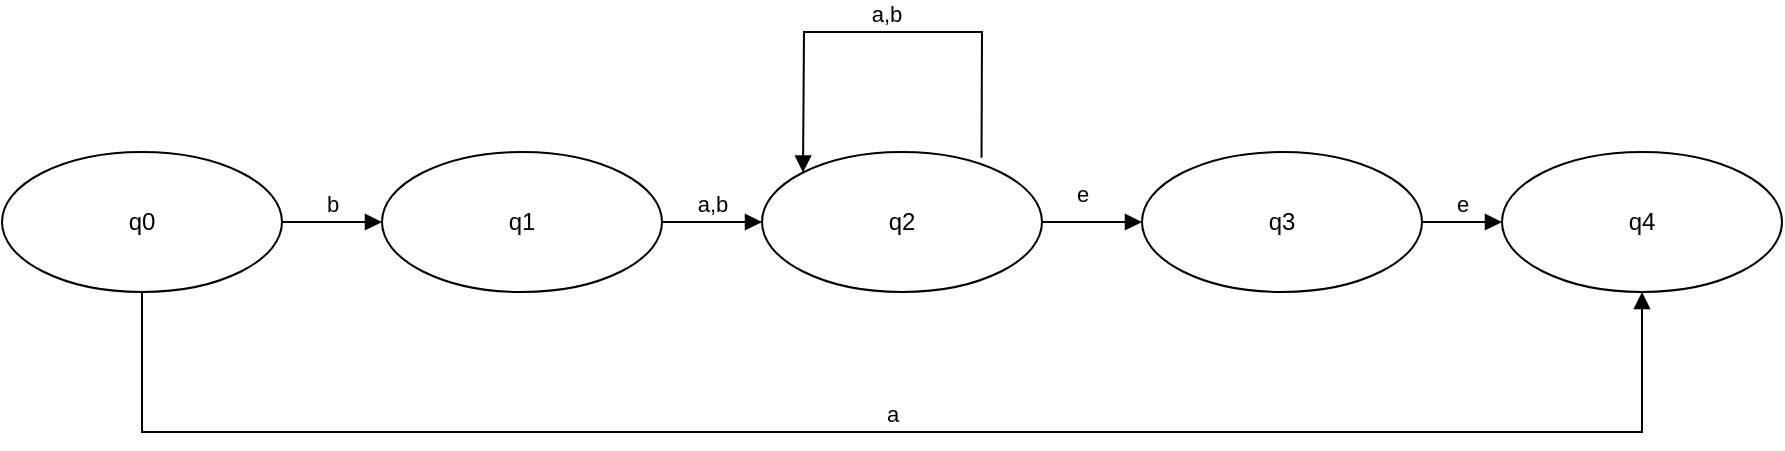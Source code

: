 <mxfile version="26.0.15">
  <diagram name="Page-1" id="LD8nZFepjGmzFPScPrtr">
    <mxGraphModel dx="1000" dy="1699" grid="1" gridSize="10" guides="1" tooltips="1" connect="1" arrows="1" fold="1" page="1" pageScale="1" pageWidth="850" pageHeight="1100" math="0" shadow="0">
      <root>
        <mxCell id="0" />
        <mxCell id="1" parent="0" />
        <mxCell id="F7DIGvL9Qsh4aZBgS8ls-1" value="q0" style="ellipse;whiteSpace=wrap;html=1;" vertex="1" parent="1">
          <mxGeometry x="80" y="60" width="140" height="70" as="geometry" />
        </mxCell>
        <mxCell id="F7DIGvL9Qsh4aZBgS8ls-2" value="q1" style="ellipse;whiteSpace=wrap;html=1;" vertex="1" parent="1">
          <mxGeometry x="270" y="60" width="140" height="70" as="geometry" />
        </mxCell>
        <mxCell id="F7DIGvL9Qsh4aZBgS8ls-4" value="b" style="html=1;verticalAlign=bottom;endArrow=block;curved=0;rounded=0;exitX=1;exitY=0.5;exitDx=0;exitDy=0;entryX=0;entryY=0.5;entryDx=0;entryDy=0;" edge="1" parent="1" source="F7DIGvL9Qsh4aZBgS8ls-1" target="F7DIGvL9Qsh4aZBgS8ls-2">
          <mxGeometry width="80" relative="1" as="geometry">
            <mxPoint x="240" y="40" as="sourcePoint" />
            <mxPoint x="320" y="40" as="targetPoint" />
          </mxGeometry>
        </mxCell>
        <mxCell id="F7DIGvL9Qsh4aZBgS8ls-5" value="q2" style="ellipse;whiteSpace=wrap;html=1;" vertex="1" parent="1">
          <mxGeometry x="460" y="60" width="140" height="70" as="geometry" />
        </mxCell>
        <mxCell id="F7DIGvL9Qsh4aZBgS8ls-6" value="a,b" style="html=1;verticalAlign=bottom;endArrow=block;curved=0;rounded=0;exitX=1;exitY=0.5;exitDx=0;exitDy=0;entryX=0;entryY=0.5;entryDx=0;entryDy=0;" edge="1" parent="1" source="F7DIGvL9Qsh4aZBgS8ls-2" target="F7DIGvL9Qsh4aZBgS8ls-5">
          <mxGeometry width="80" relative="1" as="geometry">
            <mxPoint x="400" y="40" as="sourcePoint" />
            <mxPoint x="480" y="40" as="targetPoint" />
          </mxGeometry>
        </mxCell>
        <mxCell id="F7DIGvL9Qsh4aZBgS8ls-8" value="a,b" style="html=1;verticalAlign=bottom;endArrow=block;curved=0;rounded=0;entryX=0;entryY=0;entryDx=0;entryDy=0;exitX=0.784;exitY=0.041;exitDx=0;exitDy=0;exitPerimeter=0;" edge="1" parent="1" source="F7DIGvL9Qsh4aZBgS8ls-5" target="F7DIGvL9Qsh4aZBgS8ls-5">
          <mxGeometry width="80" relative="1" as="geometry">
            <mxPoint x="530" y="40" as="sourcePoint" />
            <mxPoint x="641.129" y="91.261" as="targetPoint" />
            <Array as="points">
              <mxPoint x="570" />
              <mxPoint x="481" />
            </Array>
          </mxGeometry>
        </mxCell>
        <mxCell id="F7DIGvL9Qsh4aZBgS8ls-9" value="a" style="html=1;verticalAlign=bottom;endArrow=block;curved=0;rounded=0;exitX=0.5;exitY=1;exitDx=0;exitDy=0;entryX=0.5;entryY=1;entryDx=0;entryDy=0;" edge="1" parent="1" source="F7DIGvL9Qsh4aZBgS8ls-1" target="F7DIGvL9Qsh4aZBgS8ls-11">
          <mxGeometry width="80" relative="1" as="geometry">
            <mxPoint x="140" y="210" as="sourcePoint" />
            <mxPoint x="505" y="130" as="targetPoint" />
            <Array as="points">
              <mxPoint x="150" y="200" />
              <mxPoint x="900" y="200" />
            </Array>
          </mxGeometry>
        </mxCell>
        <mxCell id="F7DIGvL9Qsh4aZBgS8ls-10" value="q3&lt;span style=&quot;color: rgba(0, 0, 0, 0); font-family: monospace; font-size: 0px; text-align: start; text-wrap-mode: nowrap;&quot;&gt;%3CmxGraphModel%3E%3Croot%3E%3CmxCell%20id%3D%220%22%2F%3E%3CmxCell%20id%3D%221%22%20parent%3D%220%22%2F%3E%3CmxCell%20id%3D%222%22%20value%3D%22q2%22%20style%3D%22ellipse%3BwhiteSpace%3Dwrap%3Bhtml%3D1%3B%22%20vertex%3D%221%22%20parent%3D%221%22%3E%3CmxGeometry%20x%3D%22460%22%20y%3D%2260%22%20width%3D%22140%22%20height%3D%2270%22%20as%3D%22geometry%22%2F%3E%3C%2FmxCell%3E%3C%2Froot%3E%3C%2FmxGraphModel%3E&lt;/span&gt;" style="ellipse;whiteSpace=wrap;html=1;" vertex="1" parent="1">
          <mxGeometry x="650" y="60" width="140" height="70" as="geometry" />
        </mxCell>
        <mxCell id="F7DIGvL9Qsh4aZBgS8ls-11" value="q4" style="ellipse;whiteSpace=wrap;html=1;" vertex="1" parent="1">
          <mxGeometry x="830" y="60" width="140" height="70" as="geometry" />
        </mxCell>
        <mxCell id="F7DIGvL9Qsh4aZBgS8ls-12" value="e" style="html=1;verticalAlign=bottom;endArrow=block;curved=0;rounded=0;exitX=1;exitY=0.5;exitDx=0;exitDy=0;entryX=0;entryY=0.5;entryDx=0;entryDy=0;" edge="1" parent="1" source="F7DIGvL9Qsh4aZBgS8ls-5" target="F7DIGvL9Qsh4aZBgS8ls-10">
          <mxGeometry x="-0.2" y="5" width="80" relative="1" as="geometry">
            <mxPoint x="610" y="-90" as="sourcePoint" />
            <mxPoint x="690" y="-90" as="targetPoint" />
            <mxPoint as="offset" />
          </mxGeometry>
        </mxCell>
        <mxCell id="F7DIGvL9Qsh4aZBgS8ls-13" value="e" style="html=1;verticalAlign=bottom;endArrow=block;curved=0;rounded=0;exitX=1;exitY=0.5;exitDx=0;exitDy=0;" edge="1" parent="1" source="F7DIGvL9Qsh4aZBgS8ls-10" target="F7DIGvL9Qsh4aZBgS8ls-11">
          <mxGeometry width="80" relative="1" as="geometry">
            <mxPoint x="840" y="-40" as="sourcePoint" />
            <mxPoint x="920" y="-40" as="targetPoint" />
            <mxPoint as="offset" />
          </mxGeometry>
        </mxCell>
      </root>
    </mxGraphModel>
  </diagram>
</mxfile>
